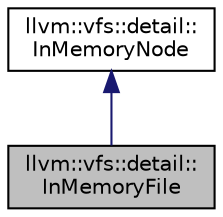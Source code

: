 digraph "llvm::vfs::detail::InMemoryFile"
{
 // LATEX_PDF_SIZE
  bgcolor="transparent";
  edge [fontname="Helvetica",fontsize="10",labelfontname="Helvetica",labelfontsize="10"];
  node [fontname="Helvetica",fontsize="10",shape="box"];
  Node1 [label="llvm::vfs::detail::\lInMemoryFile",height=0.2,width=0.4,color="black", fillcolor="grey75", style="filled", fontcolor="black",tooltip=" "];
  Node2 -> Node1 [dir="back",color="midnightblue",fontsize="10",style="solid",fontname="Helvetica"];
  Node2 [label="llvm::vfs::detail::\lInMemoryNode",height=0.2,width=0.4,color="black",URL="$classllvm_1_1vfs_1_1detail_1_1InMemoryNode.html",tooltip="The in memory file system is a tree of Nodes."];
}
